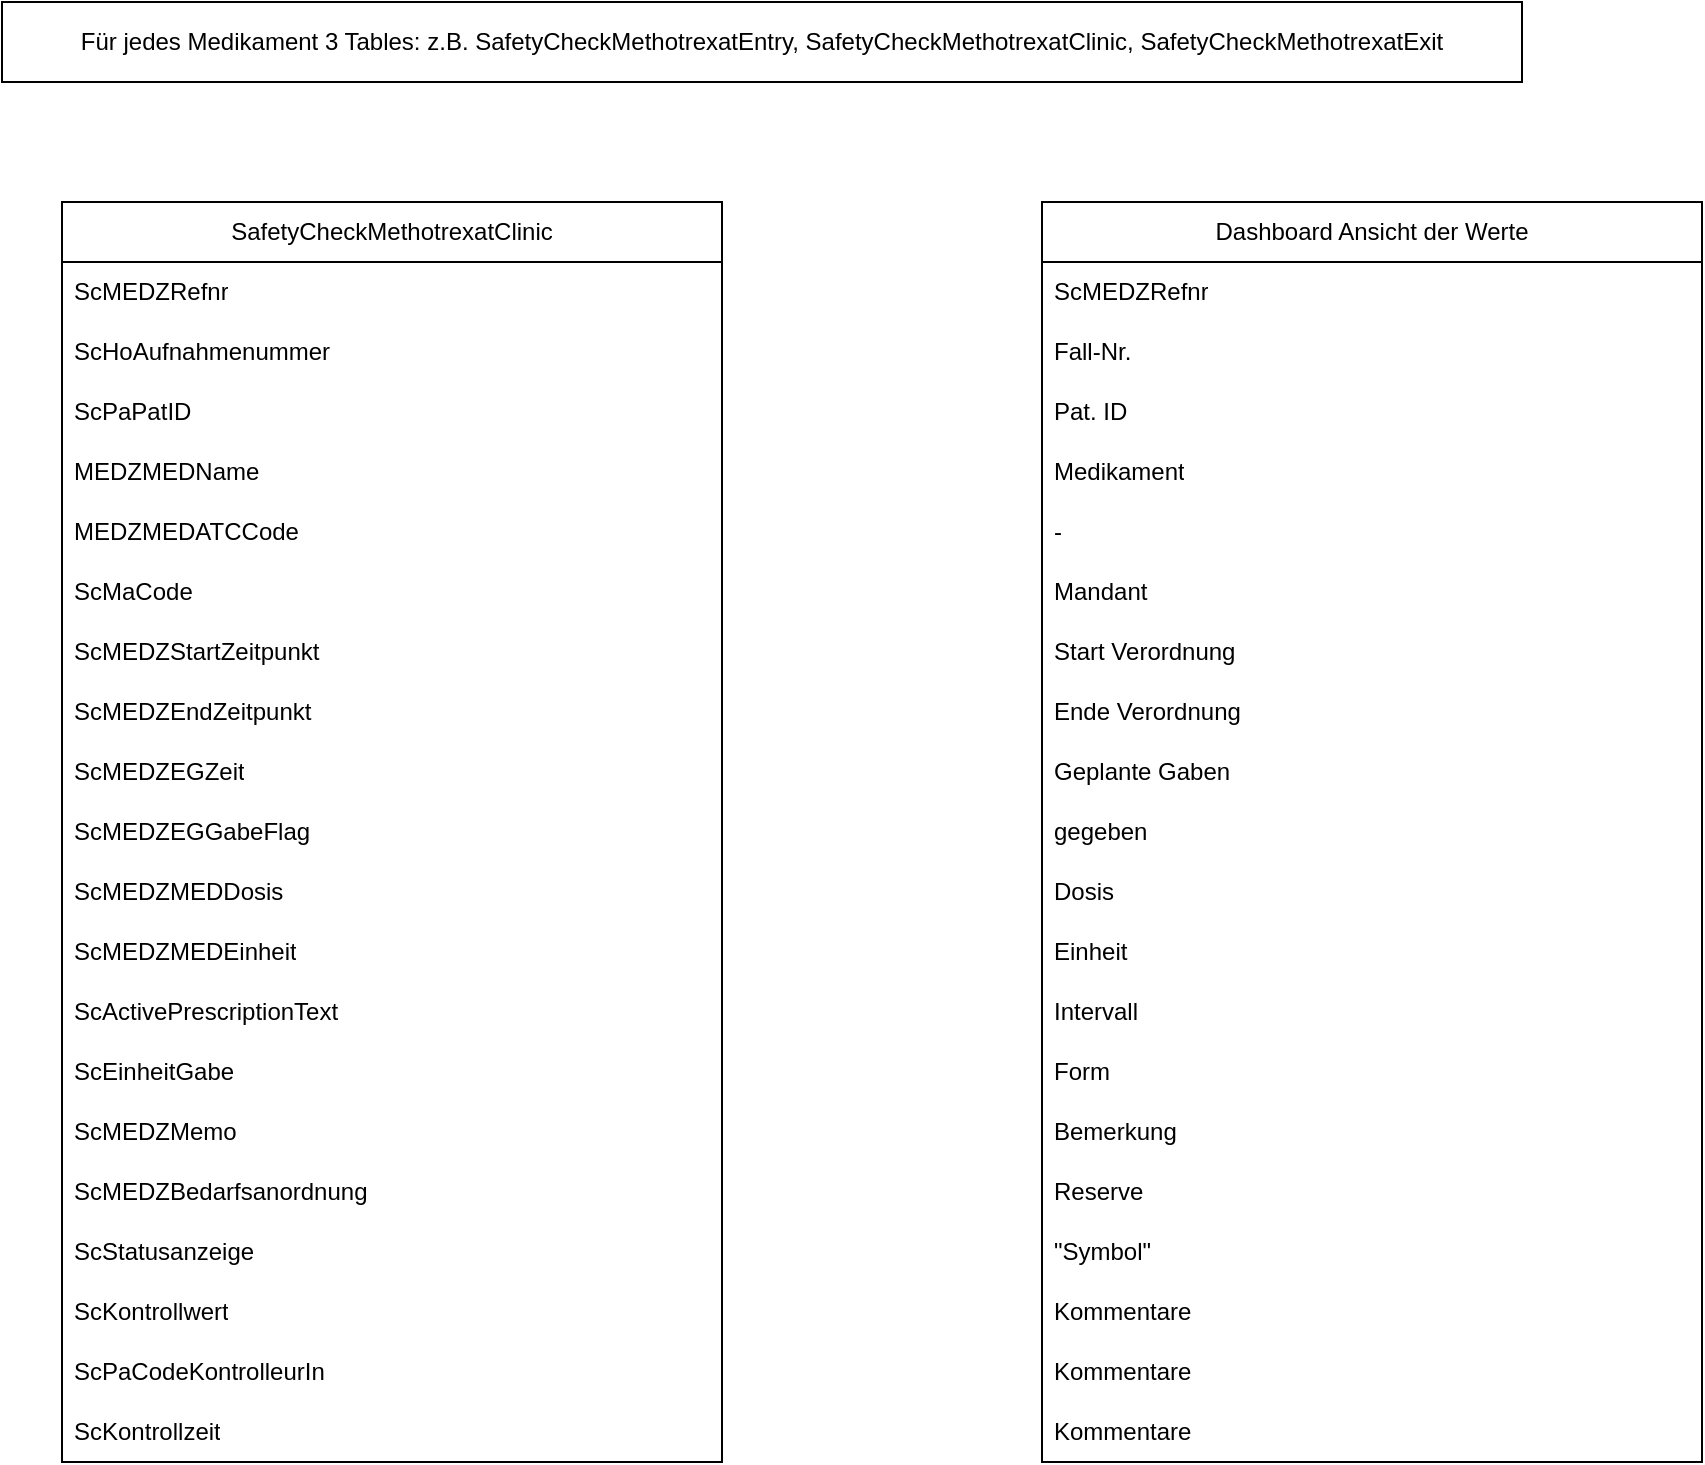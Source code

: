 <mxfile version="24.8.6">
  <diagram name="Seite-1" id="a7wR009NsaYcmST1IlgI">
    <mxGraphModel dx="2074" dy="1106" grid="1" gridSize="10" guides="1" tooltips="1" connect="1" arrows="1" fold="1" page="1" pageScale="1" pageWidth="1169" pageHeight="827" math="0" shadow="0">
      <root>
        <mxCell id="0" />
        <mxCell id="1" parent="0" />
        <mxCell id="ejsm2y8JjEzqtz5PN0TX-1" value="Für jedes Medikament 3 Tables: z.B. SafetyCheckMethotrexatEntry, SafetyCheckMethotrexatClinic, SafetyCheckMethotrexatExit" style="rounded=0;whiteSpace=wrap;html=1;" vertex="1" parent="1">
          <mxGeometry x="30" y="20" width="760" height="40" as="geometry" />
        </mxCell>
        <mxCell id="ejsm2y8JjEzqtz5PN0TX-2" value="SafetyCheckMethotrexatClinic" style="swimlane;fontStyle=0;childLayout=stackLayout;horizontal=1;startSize=30;horizontalStack=0;resizeParent=1;resizeParentMax=0;resizeLast=0;collapsible=1;marginBottom=0;whiteSpace=wrap;html=1;" vertex="1" parent="1">
          <mxGeometry x="60" y="120" width="330" height="630" as="geometry" />
        </mxCell>
        <mxCell id="ejsm2y8JjEzqtz5PN0TX-3" value="ScMEDZRefnr" style="text;strokeColor=none;fillColor=none;align=left;verticalAlign=middle;spacingLeft=4;spacingRight=4;overflow=hidden;points=[[0,0.5],[1,0.5]];portConstraint=eastwest;rotatable=0;whiteSpace=wrap;html=1;" vertex="1" parent="ejsm2y8JjEzqtz5PN0TX-2">
          <mxGeometry y="30" width="330" height="30" as="geometry" />
        </mxCell>
        <mxCell id="ejsm2y8JjEzqtz5PN0TX-4" value="ScHoAufnahmenummer" style="text;strokeColor=none;fillColor=none;align=left;verticalAlign=middle;spacingLeft=4;spacingRight=4;overflow=hidden;points=[[0,0.5],[1,0.5]];portConstraint=eastwest;rotatable=0;whiteSpace=wrap;html=1;" vertex="1" parent="ejsm2y8JjEzqtz5PN0TX-2">
          <mxGeometry y="60" width="330" height="30" as="geometry" />
        </mxCell>
        <mxCell id="ejsm2y8JjEzqtz5PN0TX-5" value="ScPaPatID" style="text;strokeColor=none;fillColor=none;align=left;verticalAlign=middle;spacingLeft=4;spacingRight=4;overflow=hidden;points=[[0,0.5],[1,0.5]];portConstraint=eastwest;rotatable=0;whiteSpace=wrap;html=1;" vertex="1" parent="ejsm2y8JjEzqtz5PN0TX-2">
          <mxGeometry y="90" width="330" height="30" as="geometry" />
        </mxCell>
        <mxCell id="ejsm2y8JjEzqtz5PN0TX-43" value="MEDZMEDName" style="text;strokeColor=none;fillColor=none;align=left;verticalAlign=middle;spacingLeft=4;spacingRight=4;overflow=hidden;points=[[0,0.5],[1,0.5]];portConstraint=eastwest;rotatable=0;whiteSpace=wrap;html=1;" vertex="1" parent="ejsm2y8JjEzqtz5PN0TX-2">
          <mxGeometry y="120" width="330" height="30" as="geometry" />
        </mxCell>
        <mxCell id="ejsm2y8JjEzqtz5PN0TX-47" value="MEDZMEDATCCode" style="text;strokeColor=none;fillColor=none;align=left;verticalAlign=middle;spacingLeft=4;spacingRight=4;overflow=hidden;points=[[0,0.5],[1,0.5]];portConstraint=eastwest;rotatable=0;whiteSpace=wrap;html=1;" vertex="1" parent="ejsm2y8JjEzqtz5PN0TX-2">
          <mxGeometry y="150" width="330" height="30" as="geometry" />
        </mxCell>
        <mxCell id="ejsm2y8JjEzqtz5PN0TX-6" value="ScMaCode" style="text;strokeColor=none;fillColor=none;align=left;verticalAlign=middle;spacingLeft=4;spacingRight=4;overflow=hidden;points=[[0,0.5],[1,0.5]];portConstraint=eastwest;rotatable=0;whiteSpace=wrap;html=1;" vertex="1" parent="ejsm2y8JjEzqtz5PN0TX-2">
          <mxGeometry y="180" width="330" height="30" as="geometry" />
        </mxCell>
        <mxCell id="ejsm2y8JjEzqtz5PN0TX-23" value="ScMEDZStartZeitpunkt" style="text;strokeColor=none;fillColor=none;align=left;verticalAlign=middle;spacingLeft=4;spacingRight=4;overflow=hidden;points=[[0,0.5],[1,0.5]];portConstraint=eastwest;rotatable=0;whiteSpace=wrap;html=1;" vertex="1" parent="ejsm2y8JjEzqtz5PN0TX-2">
          <mxGeometry y="210" width="330" height="30" as="geometry" />
        </mxCell>
        <mxCell id="ejsm2y8JjEzqtz5PN0TX-26" value="ScMEDZEndZeitpunkt" style="text;strokeColor=none;fillColor=none;align=left;verticalAlign=middle;spacingLeft=4;spacingRight=4;overflow=hidden;points=[[0,0.5],[1,0.5]];portConstraint=eastwest;rotatable=0;whiteSpace=wrap;html=1;" vertex="1" parent="ejsm2y8JjEzqtz5PN0TX-2">
          <mxGeometry y="240" width="330" height="30" as="geometry" />
        </mxCell>
        <mxCell id="ejsm2y8JjEzqtz5PN0TX-27" value="ScMEDZEGZeit" style="text;strokeColor=none;fillColor=none;align=left;verticalAlign=middle;spacingLeft=4;spacingRight=4;overflow=hidden;points=[[0,0.5],[1,0.5]];portConstraint=eastwest;rotatable=0;whiteSpace=wrap;html=1;" vertex="1" parent="ejsm2y8JjEzqtz5PN0TX-2">
          <mxGeometry y="270" width="330" height="30" as="geometry" />
        </mxCell>
        <mxCell id="ejsm2y8JjEzqtz5PN0TX-28" value="ScMEDZEGGabeFlag" style="text;strokeColor=none;fillColor=none;align=left;verticalAlign=middle;spacingLeft=4;spacingRight=4;overflow=hidden;points=[[0,0.5],[1,0.5]];portConstraint=eastwest;rotatable=0;whiteSpace=wrap;html=1;" vertex="1" parent="ejsm2y8JjEzqtz5PN0TX-2">
          <mxGeometry y="300" width="330" height="30" as="geometry" />
        </mxCell>
        <mxCell id="ejsm2y8JjEzqtz5PN0TX-29" value="ScMEDZMEDDosis" style="text;strokeColor=none;fillColor=none;align=left;verticalAlign=middle;spacingLeft=4;spacingRight=4;overflow=hidden;points=[[0,0.5],[1,0.5]];portConstraint=eastwest;rotatable=0;whiteSpace=wrap;html=1;" vertex="1" parent="ejsm2y8JjEzqtz5PN0TX-2">
          <mxGeometry y="330" width="330" height="30" as="geometry" />
        </mxCell>
        <mxCell id="ejsm2y8JjEzqtz5PN0TX-45" value="ScMEDZMEDEinheit" style="text;strokeColor=none;fillColor=none;align=left;verticalAlign=middle;spacingLeft=4;spacingRight=4;overflow=hidden;points=[[0,0.5],[1,0.5]];portConstraint=eastwest;rotatable=0;whiteSpace=wrap;html=1;" vertex="1" parent="ejsm2y8JjEzqtz5PN0TX-2">
          <mxGeometry y="360" width="330" height="30" as="geometry" />
        </mxCell>
        <mxCell id="ejsm2y8JjEzqtz5PN0TX-30" value="ScActivePrescriptionText" style="text;strokeColor=none;fillColor=none;align=left;verticalAlign=middle;spacingLeft=4;spacingRight=4;overflow=hidden;points=[[0,0.5],[1,0.5]];portConstraint=eastwest;rotatable=0;whiteSpace=wrap;html=1;" vertex="1" parent="ejsm2y8JjEzqtz5PN0TX-2">
          <mxGeometry y="390" width="330" height="30" as="geometry" />
        </mxCell>
        <mxCell id="ejsm2y8JjEzqtz5PN0TX-31" value="ScEinheitGabe" style="text;strokeColor=none;fillColor=none;align=left;verticalAlign=middle;spacingLeft=4;spacingRight=4;overflow=hidden;points=[[0,0.5],[1,0.5]];portConstraint=eastwest;rotatable=0;whiteSpace=wrap;html=1;" vertex="1" parent="ejsm2y8JjEzqtz5PN0TX-2">
          <mxGeometry y="420" width="330" height="30" as="geometry" />
        </mxCell>
        <mxCell id="ejsm2y8JjEzqtz5PN0TX-32" value="ScMEDZMemo" style="text;strokeColor=none;fillColor=none;align=left;verticalAlign=middle;spacingLeft=4;spacingRight=4;overflow=hidden;points=[[0,0.5],[1,0.5]];portConstraint=eastwest;rotatable=0;whiteSpace=wrap;html=1;" vertex="1" parent="ejsm2y8JjEzqtz5PN0TX-2">
          <mxGeometry y="450" width="330" height="30" as="geometry" />
        </mxCell>
        <mxCell id="ejsm2y8JjEzqtz5PN0TX-33" value="ScMEDZBedarfsanordnung" style="text;strokeColor=none;fillColor=none;align=left;verticalAlign=middle;spacingLeft=4;spacingRight=4;overflow=hidden;points=[[0,0.5],[1,0.5]];portConstraint=eastwest;rotatable=0;whiteSpace=wrap;html=1;" vertex="1" parent="ejsm2y8JjEzqtz5PN0TX-2">
          <mxGeometry y="480" width="330" height="30" as="geometry" />
        </mxCell>
        <mxCell id="ejsm2y8JjEzqtz5PN0TX-24" value="ScStatusanzeige" style="text;strokeColor=none;fillColor=none;align=left;verticalAlign=middle;spacingLeft=4;spacingRight=4;overflow=hidden;points=[[0,0.5],[1,0.5]];portConstraint=eastwest;rotatable=0;whiteSpace=wrap;html=1;" vertex="1" parent="ejsm2y8JjEzqtz5PN0TX-2">
          <mxGeometry y="510" width="330" height="30" as="geometry" />
        </mxCell>
        <mxCell id="ejsm2y8JjEzqtz5PN0TX-7" value="ScKontrollwert" style="text;strokeColor=none;fillColor=none;align=left;verticalAlign=middle;spacingLeft=4;spacingRight=4;overflow=hidden;points=[[0,0.5],[1,0.5]];portConstraint=eastwest;rotatable=0;whiteSpace=wrap;html=1;" vertex="1" parent="ejsm2y8JjEzqtz5PN0TX-2">
          <mxGeometry y="540" width="330" height="30" as="geometry" />
        </mxCell>
        <mxCell id="ejsm2y8JjEzqtz5PN0TX-8" value="ScPaCodeKontrolleurIn" style="text;strokeColor=none;fillColor=none;align=left;verticalAlign=middle;spacingLeft=4;spacingRight=4;overflow=hidden;points=[[0,0.5],[1,0.5]];portConstraint=eastwest;rotatable=0;whiteSpace=wrap;html=1;" vertex="1" parent="ejsm2y8JjEzqtz5PN0TX-2">
          <mxGeometry y="570" width="330" height="30" as="geometry" />
        </mxCell>
        <mxCell id="ejsm2y8JjEzqtz5PN0TX-9" value="ScKontrollzeit" style="text;strokeColor=none;fillColor=none;align=left;verticalAlign=middle;spacingLeft=4;spacingRight=4;overflow=hidden;points=[[0,0.5],[1,0.5]];portConstraint=eastwest;rotatable=0;whiteSpace=wrap;html=1;" vertex="1" parent="ejsm2y8JjEzqtz5PN0TX-2">
          <mxGeometry y="600" width="330" height="30" as="geometry" />
        </mxCell>
        <mxCell id="ejsm2y8JjEzqtz5PN0TX-11" value="Dashboard Ansicht der Werte" style="swimlane;fontStyle=0;childLayout=stackLayout;horizontal=1;startSize=30;horizontalStack=0;resizeParent=1;resizeParentMax=0;resizeLast=0;collapsible=1;marginBottom=0;whiteSpace=wrap;html=1;" vertex="1" parent="1">
          <mxGeometry x="550" y="120" width="330" height="630" as="geometry" />
        </mxCell>
        <mxCell id="ejsm2y8JjEzqtz5PN0TX-12" value="ScMEDZRefnr" style="text;strokeColor=none;fillColor=none;align=left;verticalAlign=middle;spacingLeft=4;spacingRight=4;overflow=hidden;points=[[0,0.5],[1,0.5]];portConstraint=eastwest;rotatable=0;whiteSpace=wrap;html=1;" vertex="1" parent="ejsm2y8JjEzqtz5PN0TX-11">
          <mxGeometry y="30" width="330" height="30" as="geometry" />
        </mxCell>
        <mxCell id="ejsm2y8JjEzqtz5PN0TX-13" value="Fall-Nr." style="text;strokeColor=none;fillColor=none;align=left;verticalAlign=middle;spacingLeft=4;spacingRight=4;overflow=hidden;points=[[0,0.5],[1,0.5]];portConstraint=eastwest;rotatable=0;whiteSpace=wrap;html=1;" vertex="1" parent="ejsm2y8JjEzqtz5PN0TX-11">
          <mxGeometry y="60" width="330" height="30" as="geometry" />
        </mxCell>
        <mxCell id="ejsm2y8JjEzqtz5PN0TX-14" value="Pat. ID" style="text;strokeColor=none;fillColor=none;align=left;verticalAlign=middle;spacingLeft=4;spacingRight=4;overflow=hidden;points=[[0,0.5],[1,0.5]];portConstraint=eastwest;rotatable=0;whiteSpace=wrap;html=1;" vertex="1" parent="ejsm2y8JjEzqtz5PN0TX-11">
          <mxGeometry y="90" width="330" height="30" as="geometry" />
        </mxCell>
        <mxCell id="ejsm2y8JjEzqtz5PN0TX-44" value="Medikament" style="text;strokeColor=none;fillColor=none;align=left;verticalAlign=middle;spacingLeft=4;spacingRight=4;overflow=hidden;points=[[0,0.5],[1,0.5]];portConstraint=eastwest;rotatable=0;whiteSpace=wrap;html=1;" vertex="1" parent="ejsm2y8JjEzqtz5PN0TX-11">
          <mxGeometry y="120" width="330" height="30" as="geometry" />
        </mxCell>
        <mxCell id="ejsm2y8JjEzqtz5PN0TX-48" value="-" style="text;strokeColor=none;fillColor=none;align=left;verticalAlign=middle;spacingLeft=4;spacingRight=4;overflow=hidden;points=[[0,0.5],[1,0.5]];portConstraint=eastwest;rotatable=0;whiteSpace=wrap;html=1;" vertex="1" parent="ejsm2y8JjEzqtz5PN0TX-11">
          <mxGeometry y="150" width="330" height="30" as="geometry" />
        </mxCell>
        <mxCell id="ejsm2y8JjEzqtz5PN0TX-15" value="Mandant" style="text;strokeColor=none;fillColor=none;align=left;verticalAlign=middle;spacingLeft=4;spacingRight=4;overflow=hidden;points=[[0,0.5],[1,0.5]];portConstraint=eastwest;rotatable=0;whiteSpace=wrap;html=1;" vertex="1" parent="ejsm2y8JjEzqtz5PN0TX-11">
          <mxGeometry y="180" width="330" height="30" as="geometry" />
        </mxCell>
        <mxCell id="ejsm2y8JjEzqtz5PN0TX-34" value="Start Verordnung" style="text;strokeColor=none;fillColor=none;align=left;verticalAlign=middle;spacingLeft=4;spacingRight=4;overflow=hidden;points=[[0,0.5],[1,0.5]];portConstraint=eastwest;rotatable=0;whiteSpace=wrap;html=1;" vertex="1" parent="ejsm2y8JjEzqtz5PN0TX-11">
          <mxGeometry y="210" width="330" height="30" as="geometry" />
        </mxCell>
        <mxCell id="ejsm2y8JjEzqtz5PN0TX-35" value="Ende Verordnung" style="text;strokeColor=none;fillColor=none;align=left;verticalAlign=middle;spacingLeft=4;spacingRight=4;overflow=hidden;points=[[0,0.5],[1,0.5]];portConstraint=eastwest;rotatable=0;whiteSpace=wrap;html=1;" vertex="1" parent="ejsm2y8JjEzqtz5PN0TX-11">
          <mxGeometry y="240" width="330" height="30" as="geometry" />
        </mxCell>
        <mxCell id="ejsm2y8JjEzqtz5PN0TX-36" value="Geplante Gaben" style="text;strokeColor=none;fillColor=none;align=left;verticalAlign=middle;spacingLeft=4;spacingRight=4;overflow=hidden;points=[[0,0.5],[1,0.5]];portConstraint=eastwest;rotatable=0;whiteSpace=wrap;html=1;" vertex="1" parent="ejsm2y8JjEzqtz5PN0TX-11">
          <mxGeometry y="270" width="330" height="30" as="geometry" />
        </mxCell>
        <mxCell id="ejsm2y8JjEzqtz5PN0TX-37" value="gegeben" style="text;strokeColor=none;fillColor=none;align=left;verticalAlign=middle;spacingLeft=4;spacingRight=4;overflow=hidden;points=[[0,0.5],[1,0.5]];portConstraint=eastwest;rotatable=0;whiteSpace=wrap;html=1;" vertex="1" parent="ejsm2y8JjEzqtz5PN0TX-11">
          <mxGeometry y="300" width="330" height="30" as="geometry" />
        </mxCell>
        <mxCell id="ejsm2y8JjEzqtz5PN0TX-38" value="Dosis" style="text;strokeColor=none;fillColor=none;align=left;verticalAlign=middle;spacingLeft=4;spacingRight=4;overflow=hidden;points=[[0,0.5],[1,0.5]];portConstraint=eastwest;rotatable=0;whiteSpace=wrap;html=1;" vertex="1" parent="ejsm2y8JjEzqtz5PN0TX-11">
          <mxGeometry y="330" width="330" height="30" as="geometry" />
        </mxCell>
        <mxCell id="ejsm2y8JjEzqtz5PN0TX-46" value="Einheit" style="text;strokeColor=none;fillColor=none;align=left;verticalAlign=middle;spacingLeft=4;spacingRight=4;overflow=hidden;points=[[0,0.5],[1,0.5]];portConstraint=eastwest;rotatable=0;whiteSpace=wrap;html=1;" vertex="1" parent="ejsm2y8JjEzqtz5PN0TX-11">
          <mxGeometry y="360" width="330" height="30" as="geometry" />
        </mxCell>
        <mxCell id="ejsm2y8JjEzqtz5PN0TX-39" value="Intervall" style="text;strokeColor=none;fillColor=none;align=left;verticalAlign=middle;spacingLeft=4;spacingRight=4;overflow=hidden;points=[[0,0.5],[1,0.5]];portConstraint=eastwest;rotatable=0;whiteSpace=wrap;html=1;" vertex="1" parent="ejsm2y8JjEzqtz5PN0TX-11">
          <mxGeometry y="390" width="330" height="30" as="geometry" />
        </mxCell>
        <mxCell id="ejsm2y8JjEzqtz5PN0TX-40" value="Form" style="text;strokeColor=none;fillColor=none;align=left;verticalAlign=middle;spacingLeft=4;spacingRight=4;overflow=hidden;points=[[0,0.5],[1,0.5]];portConstraint=eastwest;rotatable=0;whiteSpace=wrap;html=1;" vertex="1" parent="ejsm2y8JjEzqtz5PN0TX-11">
          <mxGeometry y="420" width="330" height="30" as="geometry" />
        </mxCell>
        <mxCell id="ejsm2y8JjEzqtz5PN0TX-41" value="Bemerkung" style="text;strokeColor=none;fillColor=none;align=left;verticalAlign=middle;spacingLeft=4;spacingRight=4;overflow=hidden;points=[[0,0.5],[1,0.5]];portConstraint=eastwest;rotatable=0;whiteSpace=wrap;html=1;" vertex="1" parent="ejsm2y8JjEzqtz5PN0TX-11">
          <mxGeometry y="450" width="330" height="30" as="geometry" />
        </mxCell>
        <mxCell id="ejsm2y8JjEzqtz5PN0TX-42" value="Reserve" style="text;strokeColor=none;fillColor=none;align=left;verticalAlign=middle;spacingLeft=4;spacingRight=4;overflow=hidden;points=[[0,0.5],[1,0.5]];portConstraint=eastwest;rotatable=0;whiteSpace=wrap;html=1;" vertex="1" parent="ejsm2y8JjEzqtz5PN0TX-11">
          <mxGeometry y="480" width="330" height="30" as="geometry" />
        </mxCell>
        <mxCell id="ejsm2y8JjEzqtz5PN0TX-16" value="&quot;Symbol&quot;" style="text;strokeColor=none;fillColor=none;align=left;verticalAlign=middle;spacingLeft=4;spacingRight=4;overflow=hidden;points=[[0,0.5],[1,0.5]];portConstraint=eastwest;rotatable=0;whiteSpace=wrap;html=1;" vertex="1" parent="ejsm2y8JjEzqtz5PN0TX-11">
          <mxGeometry y="510" width="330" height="30" as="geometry" />
        </mxCell>
        <mxCell id="ejsm2y8JjEzqtz5PN0TX-17" value="Kommentare" style="text;strokeColor=none;fillColor=none;align=left;verticalAlign=middle;spacingLeft=4;spacingRight=4;overflow=hidden;points=[[0,0.5],[1,0.5]];portConstraint=eastwest;rotatable=0;whiteSpace=wrap;html=1;" vertex="1" parent="ejsm2y8JjEzqtz5PN0TX-11">
          <mxGeometry y="540" width="330" height="30" as="geometry" />
        </mxCell>
        <mxCell id="ejsm2y8JjEzqtz5PN0TX-18" value="Kommentare" style="text;strokeColor=none;fillColor=none;align=left;verticalAlign=middle;spacingLeft=4;spacingRight=4;overflow=hidden;points=[[0,0.5],[1,0.5]];portConstraint=eastwest;rotatable=0;whiteSpace=wrap;html=1;" vertex="1" parent="ejsm2y8JjEzqtz5PN0TX-11">
          <mxGeometry y="570" width="330" height="30" as="geometry" />
        </mxCell>
        <mxCell id="ejsm2y8JjEzqtz5PN0TX-19" value="Kommentare" style="text;strokeColor=none;fillColor=none;align=left;verticalAlign=middle;spacingLeft=4;spacingRight=4;overflow=hidden;points=[[0,0.5],[1,0.5]];portConstraint=eastwest;rotatable=0;whiteSpace=wrap;html=1;" vertex="1" parent="ejsm2y8JjEzqtz5PN0TX-11">
          <mxGeometry y="600" width="330" height="30" as="geometry" />
        </mxCell>
      </root>
    </mxGraphModel>
  </diagram>
</mxfile>
